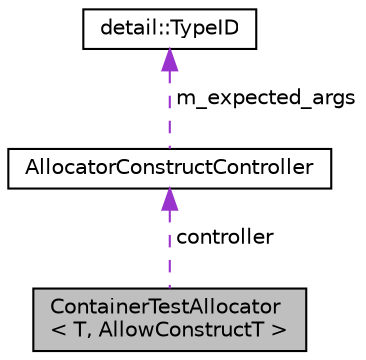 digraph "ContainerTestAllocator&lt; T, AllowConstructT &gt;"
{
  edge [fontname="Helvetica",fontsize="10",labelfontname="Helvetica",labelfontsize="10"];
  node [fontname="Helvetica",fontsize="10",shape=record];
  Node1 [label="ContainerTestAllocator\l\< T, AllowConstructT \>",height=0.2,width=0.4,color="black", fillcolor="grey75", style="filled", fontcolor="black"];
  Node2 -> Node1 [dir="back",color="darkorchid3",fontsize="10",style="dashed",label=" controller" ];
  Node2 [label="AllocatorConstructController",height=0.2,width=0.4,color="black", fillcolor="white", style="filled",URL="$struct_allocator_construct_controller.html"];
  Node3 -> Node2 [dir="back",color="darkorchid3",fontsize="10",style="dashed",label=" m_expected_args" ];
  Node3 [label="detail::TypeID",height=0.2,width=0.4,color="black", fillcolor="white", style="filled",URL="$structdetail_1_1_type_i_d.html"];
}

